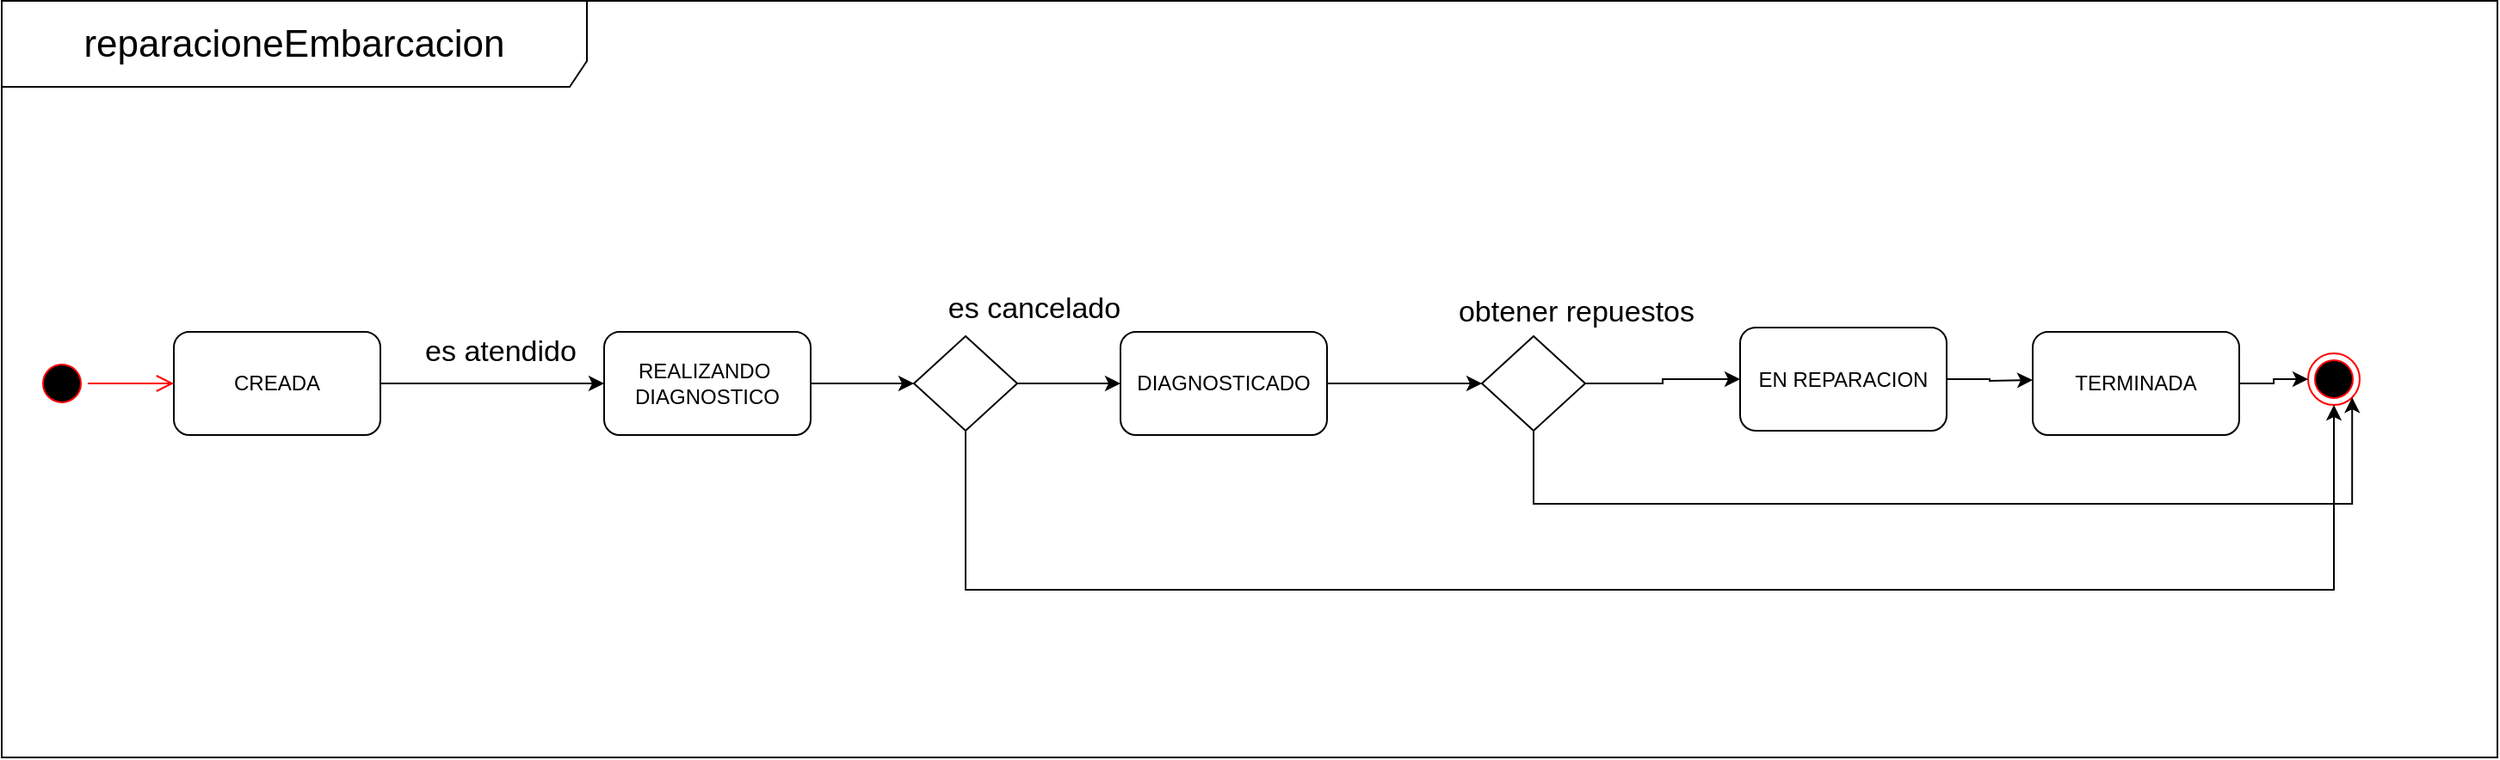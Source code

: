 <mxfile version="20.3.0" type="device"><diagram id="jb5QUQyEHy9Acg7pATpX" name="Página-1"><mxGraphModel dx="1038" dy="649" grid="1" gridSize="10" guides="1" tooltips="1" connect="1" arrows="1" fold="1" page="1" pageScale="1" pageWidth="850" pageHeight="1100" math="0" shadow="0"><root><mxCell id="0"/><mxCell id="1" parent="0"/><mxCell id="FJ4ECOT68F2YTeBBfZzy-1" value="&lt;span style=&quot;font-size: 22px;&quot;&gt;reparacioneEmbarcacion&lt;/span&gt;" style="shape=umlFrame;whiteSpace=wrap;html=1;width=340;height=50;" parent="1" vertex="1"><mxGeometry x="60" y="27.5" width="1450" height="440" as="geometry"/></mxCell><mxCell id="FJ4ECOT68F2YTeBBfZzy-2" value="" style="ellipse;html=1;shape=endState;fillColor=#000000;strokeColor=#ff0000;" parent="1" vertex="1"><mxGeometry x="1400" y="232.5" width="30" height="30" as="geometry"/></mxCell><mxCell id="FJ4ECOT68F2YTeBBfZzy-3" value="" style="ellipse;html=1;shape=startState;fillColor=#000000;strokeColor=#ff0000;" parent="1" vertex="1"><mxGeometry x="80" y="235" width="30" height="30" as="geometry"/></mxCell><mxCell id="FJ4ECOT68F2YTeBBfZzy-4" value="" style="edgeStyle=orthogonalEdgeStyle;html=1;verticalAlign=bottom;endArrow=open;endSize=8;strokeColor=#ff0000;rounded=0;entryX=0;entryY=0.5;entryDx=0;entryDy=0;" parent="1" source="FJ4ECOT68F2YTeBBfZzy-3" target="FJ4ECOT68F2YTeBBfZzy-6" edge="1"><mxGeometry relative="1" as="geometry"><mxPoint x="200" y="215" as="targetPoint"/></mxGeometry></mxCell><mxCell id="FJ4ECOT68F2YTeBBfZzy-5" style="edgeStyle=orthogonalEdgeStyle;rounded=0;orthogonalLoop=1;jettySize=auto;html=1;fontSize=22;entryX=0;entryY=0.5;entryDx=0;entryDy=0;" parent="1" source="FJ4ECOT68F2YTeBBfZzy-6" target="FJ4ECOT68F2YTeBBfZzy-10" edge="1"><mxGeometry relative="1" as="geometry"><mxPoint x="330" y="250" as="targetPoint"/></mxGeometry></mxCell><mxCell id="FJ4ECOT68F2YTeBBfZzy-6" value="CREADA" style="rounded=1;whiteSpace=wrap;html=1;" parent="1" vertex="1"><mxGeometry x="160" y="220" width="120" height="60" as="geometry"/></mxCell><mxCell id="FJ4ECOT68F2YTeBBfZzy-7" style="edgeStyle=orthogonalEdgeStyle;rounded=0;orthogonalLoop=1;jettySize=auto;html=1;fontSize=17;" parent="1" source="FJ4ECOT68F2YTeBBfZzy-8" edge="1"><mxGeometry relative="1" as="geometry"><mxPoint x="1240" y="248" as="targetPoint"/></mxGeometry></mxCell><mxCell id="FJ4ECOT68F2YTeBBfZzy-8" value="EN REPARACION&lt;br&gt;" style="rounded=1;whiteSpace=wrap;html=1;" parent="1" vertex="1"><mxGeometry x="1070" y="217.5" width="120" height="60" as="geometry"/></mxCell><mxCell id="FJ4ECOT68F2YTeBBfZzy-9" style="edgeStyle=orthogonalEdgeStyle;rounded=0;orthogonalLoop=1;jettySize=auto;html=1;entryX=0;entryY=0.5;entryDx=0;entryDy=0;fontSize=22;" parent="1" source="FJ4ECOT68F2YTeBBfZzy-10" target="FJ4ECOT68F2YTeBBfZzy-15" edge="1"><mxGeometry relative="1" as="geometry"/></mxCell><mxCell id="FJ4ECOT68F2YTeBBfZzy-10" value="REALIZANDO&amp;nbsp;&lt;br&gt;DIAGNOSTICO" style="rounded=1;whiteSpace=wrap;html=1;" parent="1" vertex="1"><mxGeometry x="410" y="220" width="120" height="60" as="geometry"/></mxCell><mxCell id="FJ4ECOT68F2YTeBBfZzy-11" style="edgeStyle=orthogonalEdgeStyle;rounded=0;orthogonalLoop=1;jettySize=auto;html=1;exitX=1;exitY=0.5;exitDx=0;exitDy=0;fontSize=17;entryX=0;entryY=0.5;entryDx=0;entryDy=0;" parent="1" source="FJ4ECOT68F2YTeBBfZzy-12" target="FeXJYU7oVU1C7Moe1qDS-6" edge="1"><mxGeometry relative="1" as="geometry"><mxPoint x="980" y="250" as="targetPoint"/></mxGeometry></mxCell><mxCell id="FJ4ECOT68F2YTeBBfZzy-12" value="DIAGNOSTICADO" style="rounded=1;whiteSpace=wrap;html=1;" parent="1" vertex="1"><mxGeometry x="710" y="220" width="120" height="60" as="geometry"/></mxCell><mxCell id="FJ4ECOT68F2YTeBBfZzy-13" style="edgeStyle=orthogonalEdgeStyle;rounded=0;orthogonalLoop=1;jettySize=auto;html=1;fontSize=17;" parent="1" source="FJ4ECOT68F2YTeBBfZzy-15" target="FJ4ECOT68F2YTeBBfZzy-12" edge="1"><mxGeometry relative="1" as="geometry"/></mxCell><mxCell id="FJ4ECOT68F2YTeBBfZzy-14" style="edgeStyle=orthogonalEdgeStyle;rounded=0;orthogonalLoop=1;jettySize=auto;html=1;entryX=0.5;entryY=1;entryDx=0;entryDy=0;fontSize=17;" parent="1" source="FJ4ECOT68F2YTeBBfZzy-15" target="FJ4ECOT68F2YTeBBfZzy-2" edge="1"><mxGeometry relative="1" as="geometry"><Array as="points"><mxPoint x="620" y="370"/><mxPoint x="1415" y="370"/></Array></mxGeometry></mxCell><mxCell id="FJ4ECOT68F2YTeBBfZzy-15" value="" style="rhombus;whiteSpace=wrap;html=1;fontSize=22;" parent="1" vertex="1"><mxGeometry x="590" y="222.5" width="60" height="55" as="geometry"/></mxCell><mxCell id="FJ4ECOT68F2YTeBBfZzy-16" value="&lt;span style=&quot;font-size: 17px;&quot;&gt;es atendido&lt;/span&gt;" style="text;html=1;strokeColor=none;fillColor=none;align=center;verticalAlign=middle;whiteSpace=wrap;rounded=0;fontSize=22;" parent="1" vertex="1"><mxGeometry x="275" y="215" width="150" height="30" as="geometry"/></mxCell><mxCell id="FJ4ECOT68F2YTeBBfZzy-17" value="&lt;span style=&quot;font-size: 17px;&quot;&gt;es cancelado&lt;/span&gt;" style="text;html=1;strokeColor=none;fillColor=none;align=center;verticalAlign=middle;whiteSpace=wrap;rounded=0;fontSize=22;" parent="1" vertex="1"><mxGeometry x="585" y="190" width="150" height="30" as="geometry"/></mxCell><mxCell id="FeXJYU7oVU1C7Moe1qDS-7" style="edgeStyle=orthogonalEdgeStyle;rounded=0;orthogonalLoop=1;jettySize=auto;html=1;exitX=1;exitY=0.5;exitDx=0;exitDy=0;entryX=0;entryY=0.5;entryDx=0;entryDy=0;" parent="1" source="FeXJYU7oVU1C7Moe1qDS-6" target="FJ4ECOT68F2YTeBBfZzy-8" edge="1"><mxGeometry relative="1" as="geometry"/></mxCell><mxCell id="FeXJYU7oVU1C7Moe1qDS-10" style="edgeStyle=orthogonalEdgeStyle;rounded=0;orthogonalLoop=1;jettySize=auto;html=1;exitX=0.5;exitY=1;exitDx=0;exitDy=0;entryX=1;entryY=1;entryDx=0;entryDy=0;" parent="1" source="FeXJYU7oVU1C7Moe1qDS-6" target="FJ4ECOT68F2YTeBBfZzy-2" edge="1"><mxGeometry relative="1" as="geometry"><Array as="points"><mxPoint x="950" y="320"/><mxPoint x="1426" y="320"/></Array></mxGeometry></mxCell><mxCell id="FeXJYU7oVU1C7Moe1qDS-6" value="" style="rhombus;whiteSpace=wrap;html=1;fontSize=22;" parent="1" vertex="1"><mxGeometry x="920" y="222.5" width="60" height="55" as="geometry"/></mxCell><mxCell id="FeXJYU7oVU1C7Moe1qDS-8" value="&lt;span style=&quot;font-size: 17px;&quot;&gt;obtener repuestos&lt;br&gt;&lt;br&gt;&lt;/span&gt;" style="text;html=1;strokeColor=none;fillColor=none;align=center;verticalAlign=middle;whiteSpace=wrap;rounded=0;fontSize=22;" parent="1" vertex="1"><mxGeometry x="900" y="205" width="150" height="30" as="geometry"/></mxCell><mxCell id="FeXJYU7oVU1C7Moe1qDS-14" style="edgeStyle=orthogonalEdgeStyle;rounded=0;orthogonalLoop=1;jettySize=auto;html=1;exitX=1;exitY=0.5;exitDx=0;exitDy=0;entryX=0;entryY=0.5;entryDx=0;entryDy=0;" parent="1" source="FeXJYU7oVU1C7Moe1qDS-13" target="FJ4ECOT68F2YTeBBfZzy-2" edge="1"><mxGeometry relative="1" as="geometry"/></mxCell><mxCell id="FeXJYU7oVU1C7Moe1qDS-13" value="TERMINADA" style="rounded=1;whiteSpace=wrap;html=1;" parent="1" vertex="1"><mxGeometry x="1240" y="220" width="120" height="60" as="geometry"/></mxCell></root></mxGraphModel></diagram></mxfile>